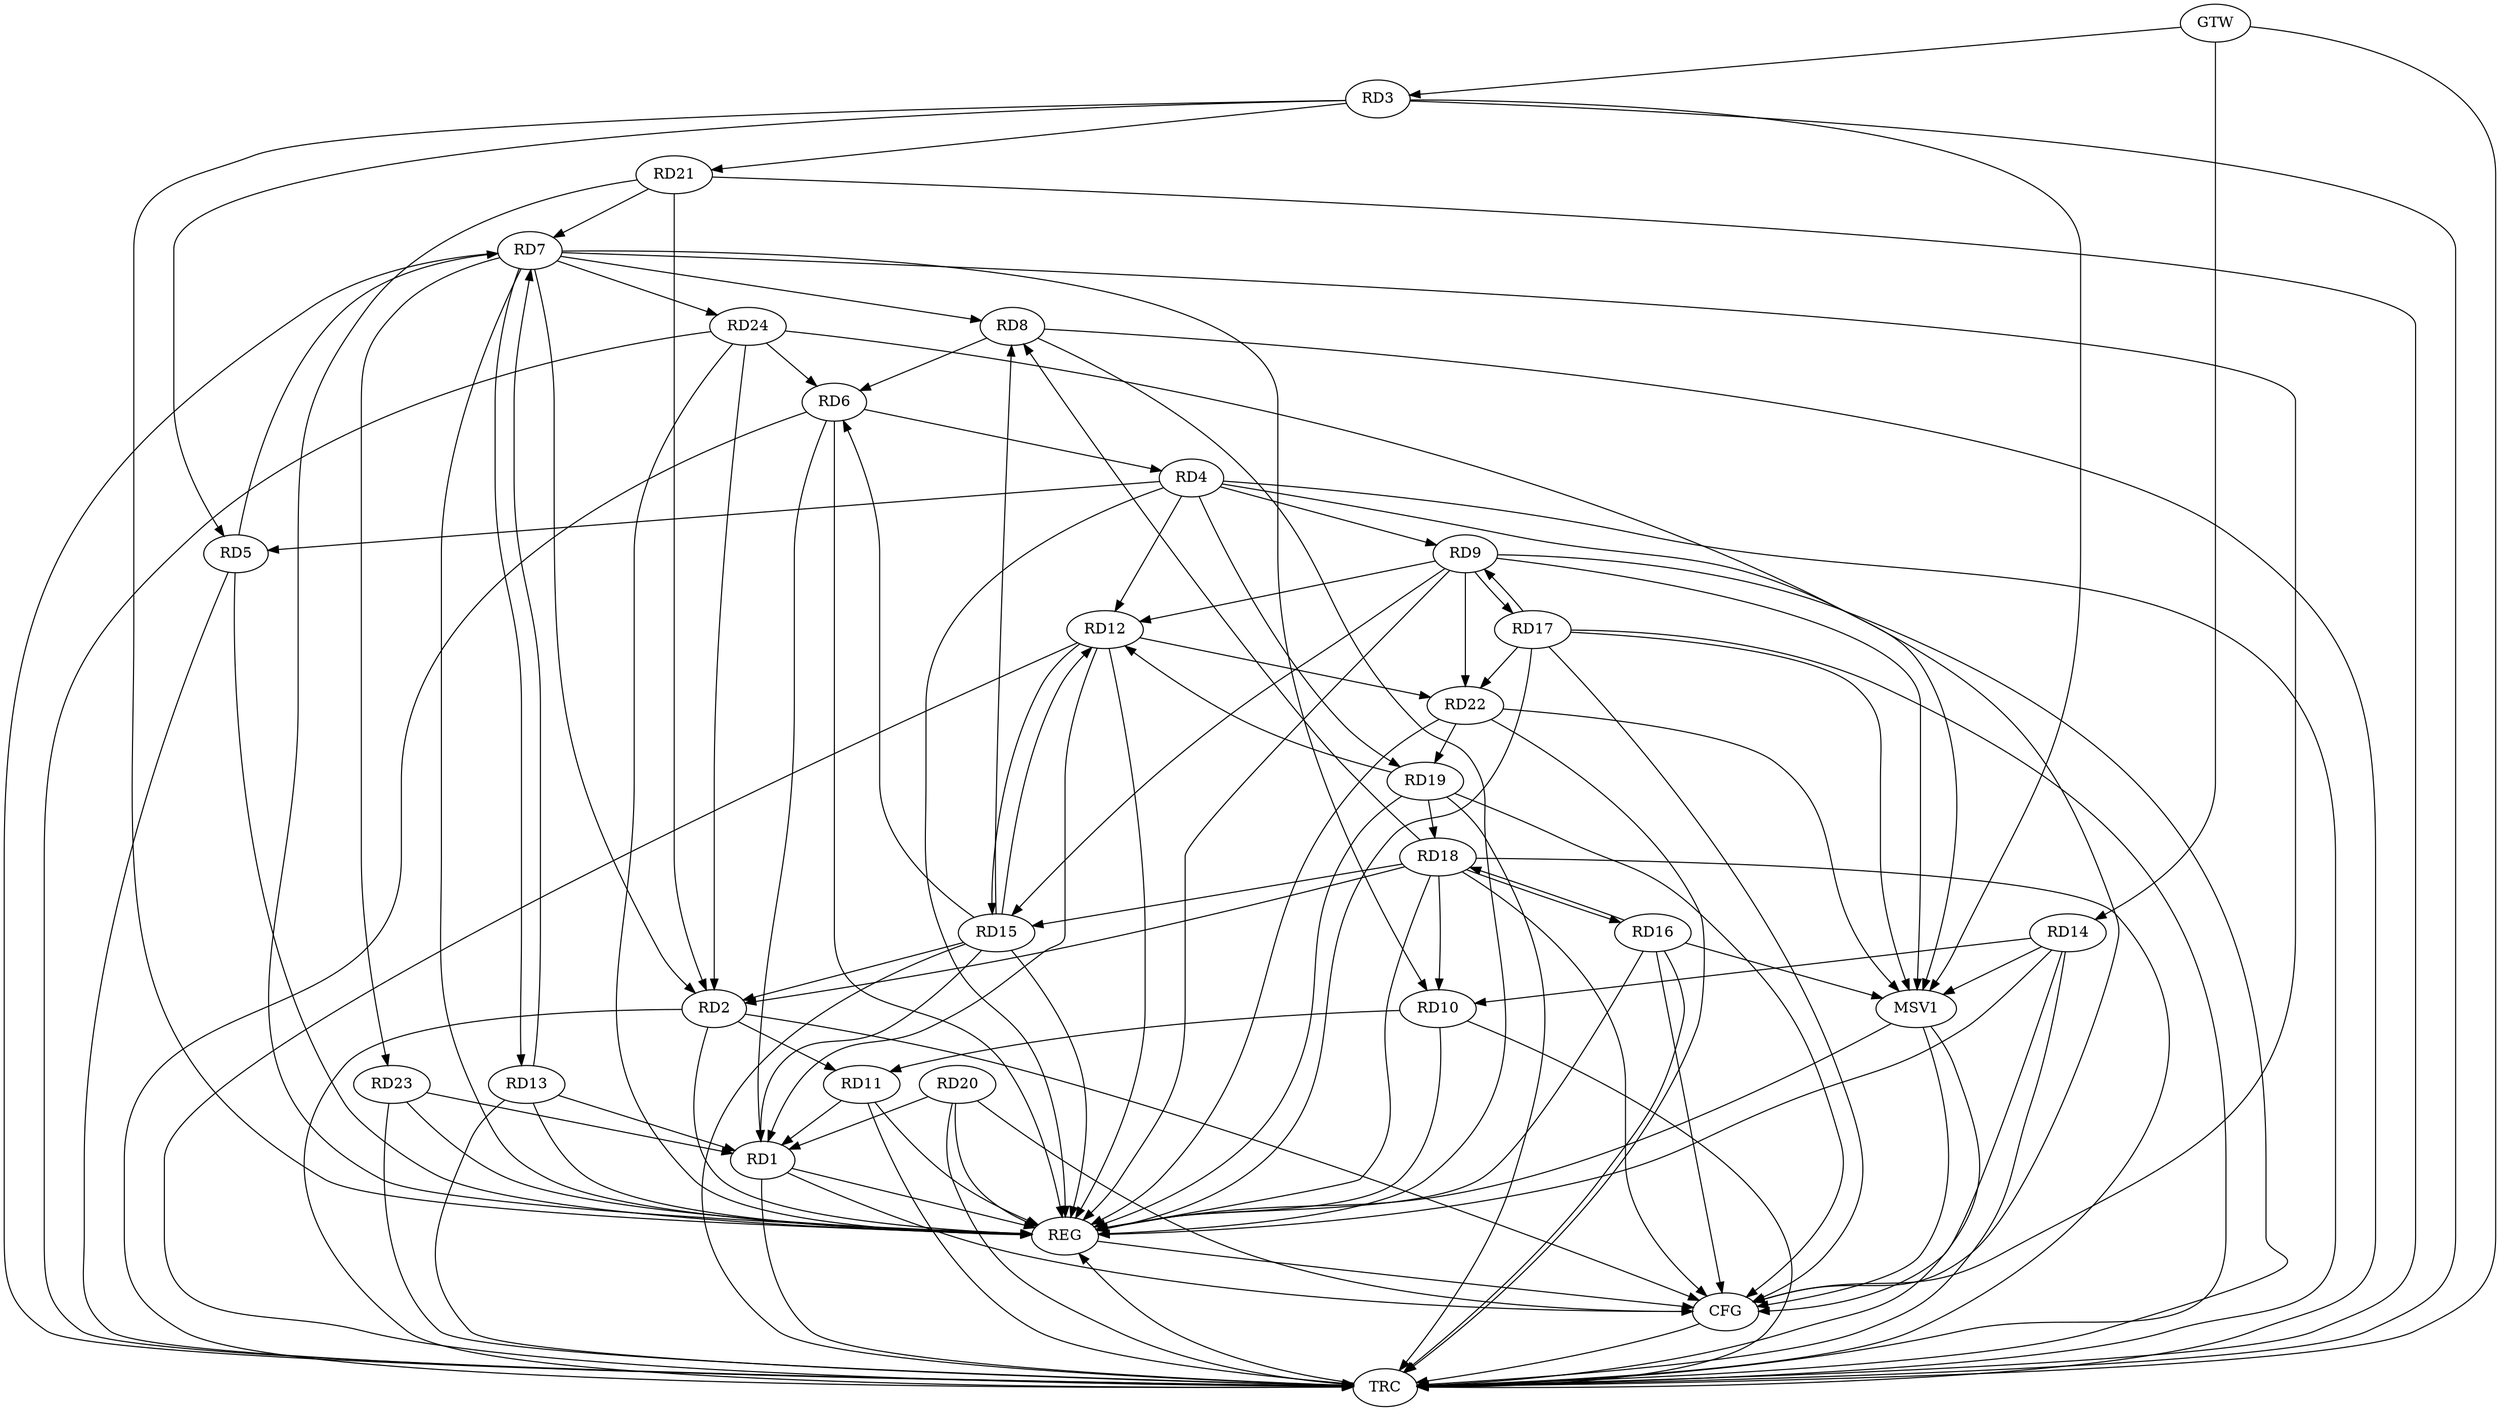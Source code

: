 strict digraph G {
  RD1 [ label="RD1" ];
  RD2 [ label="RD2" ];
  RD3 [ label="RD3" ];
  RD4 [ label="RD4" ];
  RD5 [ label="RD5" ];
  RD6 [ label="RD6" ];
  RD7 [ label="RD7" ];
  RD8 [ label="RD8" ];
  RD9 [ label="RD9" ];
  RD10 [ label="RD10" ];
  RD11 [ label="RD11" ];
  RD12 [ label="RD12" ];
  RD13 [ label="RD13" ];
  RD14 [ label="RD14" ];
  RD15 [ label="RD15" ];
  RD16 [ label="RD16" ];
  RD17 [ label="RD17" ];
  RD18 [ label="RD18" ];
  RD19 [ label="RD19" ];
  RD20 [ label="RD20" ];
  RD21 [ label="RD21" ];
  RD22 [ label="RD22" ];
  RD23 [ label="RD23" ];
  RD24 [ label="RD24" ];
  GTW [ label="GTW" ];
  REG [ label="REG" ];
  CFG [ label="CFG" ];
  TRC [ label="TRC" ];
  MSV1 [ label="MSV1" ];
  RD7 -> RD2;
  RD2 -> RD11;
  RD15 -> RD2;
  RD18 -> RD2;
  RD21 -> RD2;
  RD24 -> RD2;
  RD3 -> RD5;
  RD3 -> RD21;
  RD4 -> RD5;
  RD6 -> RD4;
  RD4 -> RD9;
  RD4 -> RD12;
  RD4 -> RD19;
  RD5 -> RD7;
  RD8 -> RD6;
  RD15 -> RD6;
  RD24 -> RD6;
  RD7 -> RD8;
  RD7 -> RD10;
  RD7 -> RD13;
  RD13 -> RD7;
  RD21 -> RD7;
  RD7 -> RD23;
  RD7 -> RD24;
  RD15 -> RD8;
  RD18 -> RD8;
  RD9 -> RD12;
  RD9 -> RD15;
  RD9 -> RD17;
  RD17 -> RD9;
  RD9 -> RD22;
  RD10 -> RD11;
  RD14 -> RD10;
  RD18 -> RD10;
  RD12 -> RD15;
  RD15 -> RD12;
  RD19 -> RD12;
  RD12 -> RD22;
  RD18 -> RD15;
  RD16 -> RD18;
  RD18 -> RD16;
  RD17 -> RD22;
  RD19 -> RD18;
  RD22 -> RD19;
  GTW -> RD3;
  GTW -> RD14;
  RD1 -> REG;
  RD2 -> REG;
  RD3 -> REG;
  RD4 -> REG;
  RD5 -> REG;
  RD6 -> REG;
  RD7 -> REG;
  RD8 -> REG;
  RD9 -> REG;
  RD10 -> REG;
  RD11 -> REG;
  RD12 -> REG;
  RD13 -> REG;
  RD14 -> REG;
  RD15 -> REG;
  RD16 -> REG;
  RD17 -> REG;
  RD18 -> REG;
  RD19 -> REG;
  RD20 -> REG;
  RD21 -> REG;
  RD22 -> REG;
  RD23 -> REG;
  RD24 -> REG;
  RD2 -> CFG;
  RD20 -> CFG;
  RD17 -> CFG;
  RD14 -> CFG;
  RD16 -> CFG;
  RD4 -> CFG;
  RD7 -> CFG;
  RD18 -> CFG;
  RD19 -> CFG;
  RD1 -> CFG;
  REG -> CFG;
  RD1 -> TRC;
  RD2 -> TRC;
  RD3 -> TRC;
  RD4 -> TRC;
  RD5 -> TRC;
  RD6 -> TRC;
  RD7 -> TRC;
  RD8 -> TRC;
  RD9 -> TRC;
  RD10 -> TRC;
  RD11 -> TRC;
  RD12 -> TRC;
  RD13 -> TRC;
  RD14 -> TRC;
  RD15 -> TRC;
  RD16 -> TRC;
  RD17 -> TRC;
  RD18 -> TRC;
  RD19 -> TRC;
  RD20 -> TRC;
  RD21 -> TRC;
  RD22 -> TRC;
  RD23 -> TRC;
  RD24 -> TRC;
  GTW -> TRC;
  CFG -> TRC;
  TRC -> REG;
  RD11 -> RD1;
  RD15 -> RD1;
  RD20 -> RD1;
  RD6 -> RD1;
  RD12 -> RD1;
  RD13 -> RD1;
  RD23 -> RD1;
  RD9 -> MSV1;
  RD14 -> MSV1;
  RD16 -> MSV1;
  RD17 -> MSV1;
  RD22 -> MSV1;
  RD24 -> MSV1;
  RD3 -> MSV1;
  MSV1 -> REG;
  MSV1 -> TRC;
  MSV1 -> CFG;
}
